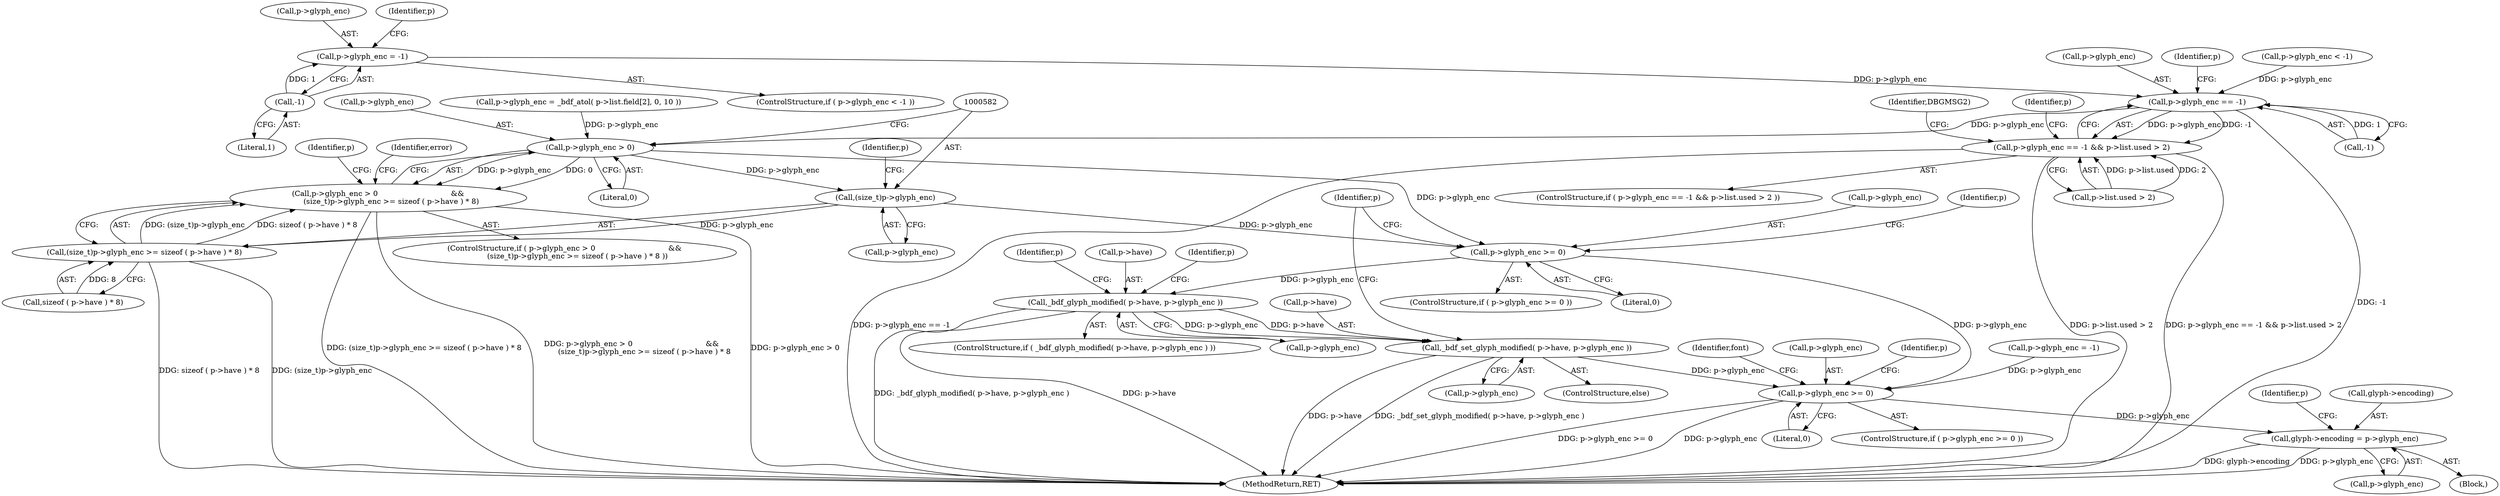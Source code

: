 digraph "0_savannah_07bdb6e289c7954e2a533039dc93c1c136099d2d@pointer" {
"1000532" [label="(Call,p->glyph_enc = -1)"];
"1000536" [label="(Call,-1)"];
"1000540" [label="(Call,p->glyph_enc == -1)"];
"1000539" [label="(Call,p->glyph_enc == -1 && p->list.used > 2)"];
"1000575" [label="(Call,p->glyph_enc > 0)"];
"1000574" [label="(Call,p->glyph_enc > 0                               &&\n           (size_t)p->glyph_enc >= sizeof ( p->have ) * 8)"];
"1000581" [label="(Call,(size_t)p->glyph_enc)"];
"1000580" [label="(Call,(size_t)p->glyph_enc >= sizeof ( p->have ) * 8)"];
"1000597" [label="(Call,p->glyph_enc >= 0)"];
"1000604" [label="(Call,_bdf_glyph_modified( p->have, p->glyph_enc ))"];
"1000624" [label="(Call,_bdf_set_glyph_modified( p->have, p->glyph_enc ))"];
"1000632" [label="(Call,p->glyph_enc >= 0)"];
"1000683" [label="(Call,glyph->encoding = p->glyph_enc)"];
"1000541" [label="(Call,p->glyph_enc)"];
"1000569" [label="(Identifier,DBGMSG2)"];
"1000601" [label="(Literal,0)"];
"1000604" [label="(Call,_bdf_glyph_modified( p->have, p->glyph_enc ))"];
"1000574" [label="(Call,p->glyph_enc > 0                               &&\n           (size_t)p->glyph_enc >= sizeof ( p->have ) * 8)"];
"1000612" [label="(Call,p->glyph_enc = -1)"];
"1000692" [label="(Identifier,p)"];
"1000532" [label="(Call,p->glyph_enc = -1)"];
"1000608" [label="(Call,p->glyph_enc)"];
"1000599" [label="(Identifier,p)"];
"1000580" [label="(Call,(size_t)p->glyph_enc >= sizeof ( p->have ) * 8)"];
"1000583" [label="(Call,p->glyph_enc)"];
"1000641" [label="(Identifier,font)"];
"1000628" [label="(Call,p->glyph_enc)"];
"1000573" [label="(ControlStructure,if ( p->glyph_enc > 0                               &&\n           (size_t)p->glyph_enc >= sizeof ( p->have ) * 8 ))"];
"1000596" [label="(ControlStructure,if ( p->glyph_enc >= 0 ))"];
"1000581" [label="(Call,(size_t)p->glyph_enc)"];
"1000631" [label="(ControlStructure,if ( p->glyph_enc >= 0 ))"];
"1000632" [label="(Call,p->glyph_enc >= 0)"];
"1000614" [label="(Identifier,p)"];
"1000594" [label="(Identifier,error)"];
"1000539" [label="(Call,p->glyph_enc == -1 && p->list.used > 2)"];
"1000589" [label="(Identifier,p)"];
"1000683" [label="(Call,glyph->encoding = p->glyph_enc)"];
"1000540" [label="(Call,p->glyph_enc == -1)"];
"1000633" [label="(Call,p->glyph_enc)"];
"1000544" [label="(Call,-1)"];
"1000637" [label="(Block,)"];
"1000549" [label="(Identifier,p)"];
"1000533" [label="(Call,p->glyph_enc)"];
"1000625" [label="(Call,p->have)"];
"1000525" [label="(ControlStructure,if ( p->glyph_enc < -1 ))"];
"1000537" [label="(Literal,1)"];
"1000636" [label="(Literal,0)"];
"1000605" [label="(Call,p->have)"];
"1000701" [label="(Identifier,p)"];
"1000623" [label="(ControlStructure,else)"];
"1000634" [label="(Identifier,p)"];
"1000526" [label="(Call,p->glyph_enc < -1)"];
"1000626" [label="(Identifier,p)"];
"1000598" [label="(Call,p->glyph_enc)"];
"1000586" [label="(Call,sizeof ( p->have ) * 8)"];
"1000576" [label="(Call,p->glyph_enc)"];
"1000606" [label="(Identifier,p)"];
"1000542" [label="(Identifier,p)"];
"1000579" [label="(Literal,0)"];
"1000553" [label="(Call,p->glyph_enc = _bdf_atol( p->list.field[2], 0, 10 ))"];
"1000597" [label="(Call,p->glyph_enc >= 0)"];
"1000603" [label="(ControlStructure,if ( _bdf_glyph_modified( p->have, p->glyph_enc ) ))"];
"1000687" [label="(Call,p->glyph_enc)"];
"1000575" [label="(Call,p->glyph_enc > 0)"];
"1000538" [label="(ControlStructure,if ( p->glyph_enc == -1 && p->list.used > 2 ))"];
"1000555" [label="(Identifier,p)"];
"1001568" [label="(MethodReturn,RET)"];
"1000684" [label="(Call,glyph->encoding)"];
"1000546" [label="(Call,p->list.used > 2)"];
"1000624" [label="(Call,_bdf_set_glyph_modified( p->have, p->glyph_enc ))"];
"1000536" [label="(Call,-1)"];
"1000532" -> "1000525"  [label="AST: "];
"1000532" -> "1000536"  [label="CFG: "];
"1000533" -> "1000532"  [label="AST: "];
"1000536" -> "1000532"  [label="AST: "];
"1000542" -> "1000532"  [label="CFG: "];
"1000536" -> "1000532"  [label="DDG: 1"];
"1000532" -> "1000540"  [label="DDG: p->glyph_enc"];
"1000536" -> "1000537"  [label="CFG: "];
"1000537" -> "1000536"  [label="AST: "];
"1000540" -> "1000539"  [label="AST: "];
"1000540" -> "1000544"  [label="CFG: "];
"1000541" -> "1000540"  [label="AST: "];
"1000544" -> "1000540"  [label="AST: "];
"1000549" -> "1000540"  [label="CFG: "];
"1000539" -> "1000540"  [label="CFG: "];
"1000540" -> "1001568"  [label="DDG: -1"];
"1000540" -> "1000539"  [label="DDG: p->glyph_enc"];
"1000540" -> "1000539"  [label="DDG: -1"];
"1000526" -> "1000540"  [label="DDG: p->glyph_enc"];
"1000544" -> "1000540"  [label="DDG: 1"];
"1000540" -> "1000575"  [label="DDG: p->glyph_enc"];
"1000539" -> "1000538"  [label="AST: "];
"1000539" -> "1000546"  [label="CFG: "];
"1000546" -> "1000539"  [label="AST: "];
"1000555" -> "1000539"  [label="CFG: "];
"1000569" -> "1000539"  [label="CFG: "];
"1000539" -> "1001568"  [label="DDG: p->glyph_enc == -1"];
"1000539" -> "1001568"  [label="DDG: p->list.used > 2"];
"1000539" -> "1001568"  [label="DDG: p->glyph_enc == -1 && p->list.used > 2"];
"1000546" -> "1000539"  [label="DDG: p->list.used"];
"1000546" -> "1000539"  [label="DDG: 2"];
"1000575" -> "1000574"  [label="AST: "];
"1000575" -> "1000579"  [label="CFG: "];
"1000576" -> "1000575"  [label="AST: "];
"1000579" -> "1000575"  [label="AST: "];
"1000582" -> "1000575"  [label="CFG: "];
"1000574" -> "1000575"  [label="CFG: "];
"1000575" -> "1000574"  [label="DDG: p->glyph_enc"];
"1000575" -> "1000574"  [label="DDG: 0"];
"1000553" -> "1000575"  [label="DDG: p->glyph_enc"];
"1000575" -> "1000581"  [label="DDG: p->glyph_enc"];
"1000575" -> "1000597"  [label="DDG: p->glyph_enc"];
"1000574" -> "1000573"  [label="AST: "];
"1000574" -> "1000580"  [label="CFG: "];
"1000580" -> "1000574"  [label="AST: "];
"1000594" -> "1000574"  [label="CFG: "];
"1000599" -> "1000574"  [label="CFG: "];
"1000574" -> "1001568"  [label="DDG: p->glyph_enc > 0"];
"1000574" -> "1001568"  [label="DDG: (size_t)p->glyph_enc >= sizeof ( p->have ) * 8"];
"1000574" -> "1001568"  [label="DDG: p->glyph_enc > 0                               &&\n           (size_t)p->glyph_enc >= sizeof ( p->have ) * 8"];
"1000580" -> "1000574"  [label="DDG: (size_t)p->glyph_enc"];
"1000580" -> "1000574"  [label="DDG: sizeof ( p->have ) * 8"];
"1000581" -> "1000580"  [label="AST: "];
"1000581" -> "1000583"  [label="CFG: "];
"1000582" -> "1000581"  [label="AST: "];
"1000583" -> "1000581"  [label="AST: "];
"1000589" -> "1000581"  [label="CFG: "];
"1000581" -> "1000580"  [label="DDG: p->glyph_enc"];
"1000581" -> "1000597"  [label="DDG: p->glyph_enc"];
"1000580" -> "1000586"  [label="CFG: "];
"1000586" -> "1000580"  [label="AST: "];
"1000580" -> "1001568"  [label="DDG: sizeof ( p->have ) * 8"];
"1000580" -> "1001568"  [label="DDG: (size_t)p->glyph_enc"];
"1000586" -> "1000580"  [label="DDG: 8"];
"1000597" -> "1000596"  [label="AST: "];
"1000597" -> "1000601"  [label="CFG: "];
"1000598" -> "1000597"  [label="AST: "];
"1000601" -> "1000597"  [label="AST: "];
"1000606" -> "1000597"  [label="CFG: "];
"1000634" -> "1000597"  [label="CFG: "];
"1000597" -> "1000604"  [label="DDG: p->glyph_enc"];
"1000597" -> "1000632"  [label="DDG: p->glyph_enc"];
"1000604" -> "1000603"  [label="AST: "];
"1000604" -> "1000608"  [label="CFG: "];
"1000605" -> "1000604"  [label="AST: "];
"1000608" -> "1000604"  [label="AST: "];
"1000614" -> "1000604"  [label="CFG: "];
"1000626" -> "1000604"  [label="CFG: "];
"1000604" -> "1001568"  [label="DDG: _bdf_glyph_modified( p->have, p->glyph_enc )"];
"1000604" -> "1001568"  [label="DDG: p->have"];
"1000604" -> "1000624"  [label="DDG: p->have"];
"1000604" -> "1000624"  [label="DDG: p->glyph_enc"];
"1000624" -> "1000623"  [label="AST: "];
"1000624" -> "1000628"  [label="CFG: "];
"1000625" -> "1000624"  [label="AST: "];
"1000628" -> "1000624"  [label="AST: "];
"1000634" -> "1000624"  [label="CFG: "];
"1000624" -> "1001568"  [label="DDG: _bdf_set_glyph_modified( p->have, p->glyph_enc )"];
"1000624" -> "1001568"  [label="DDG: p->have"];
"1000624" -> "1000632"  [label="DDG: p->glyph_enc"];
"1000632" -> "1000631"  [label="AST: "];
"1000632" -> "1000636"  [label="CFG: "];
"1000633" -> "1000632"  [label="AST: "];
"1000636" -> "1000632"  [label="AST: "];
"1000641" -> "1000632"  [label="CFG: "];
"1000701" -> "1000632"  [label="CFG: "];
"1000632" -> "1001568"  [label="DDG: p->glyph_enc >= 0"];
"1000632" -> "1001568"  [label="DDG: p->glyph_enc"];
"1000612" -> "1000632"  [label="DDG: p->glyph_enc"];
"1000632" -> "1000683"  [label="DDG: p->glyph_enc"];
"1000683" -> "1000637"  [label="AST: "];
"1000683" -> "1000687"  [label="CFG: "];
"1000684" -> "1000683"  [label="AST: "];
"1000687" -> "1000683"  [label="AST: "];
"1000692" -> "1000683"  [label="CFG: "];
"1000683" -> "1001568"  [label="DDG: glyph->encoding"];
"1000683" -> "1001568"  [label="DDG: p->glyph_enc"];
}
